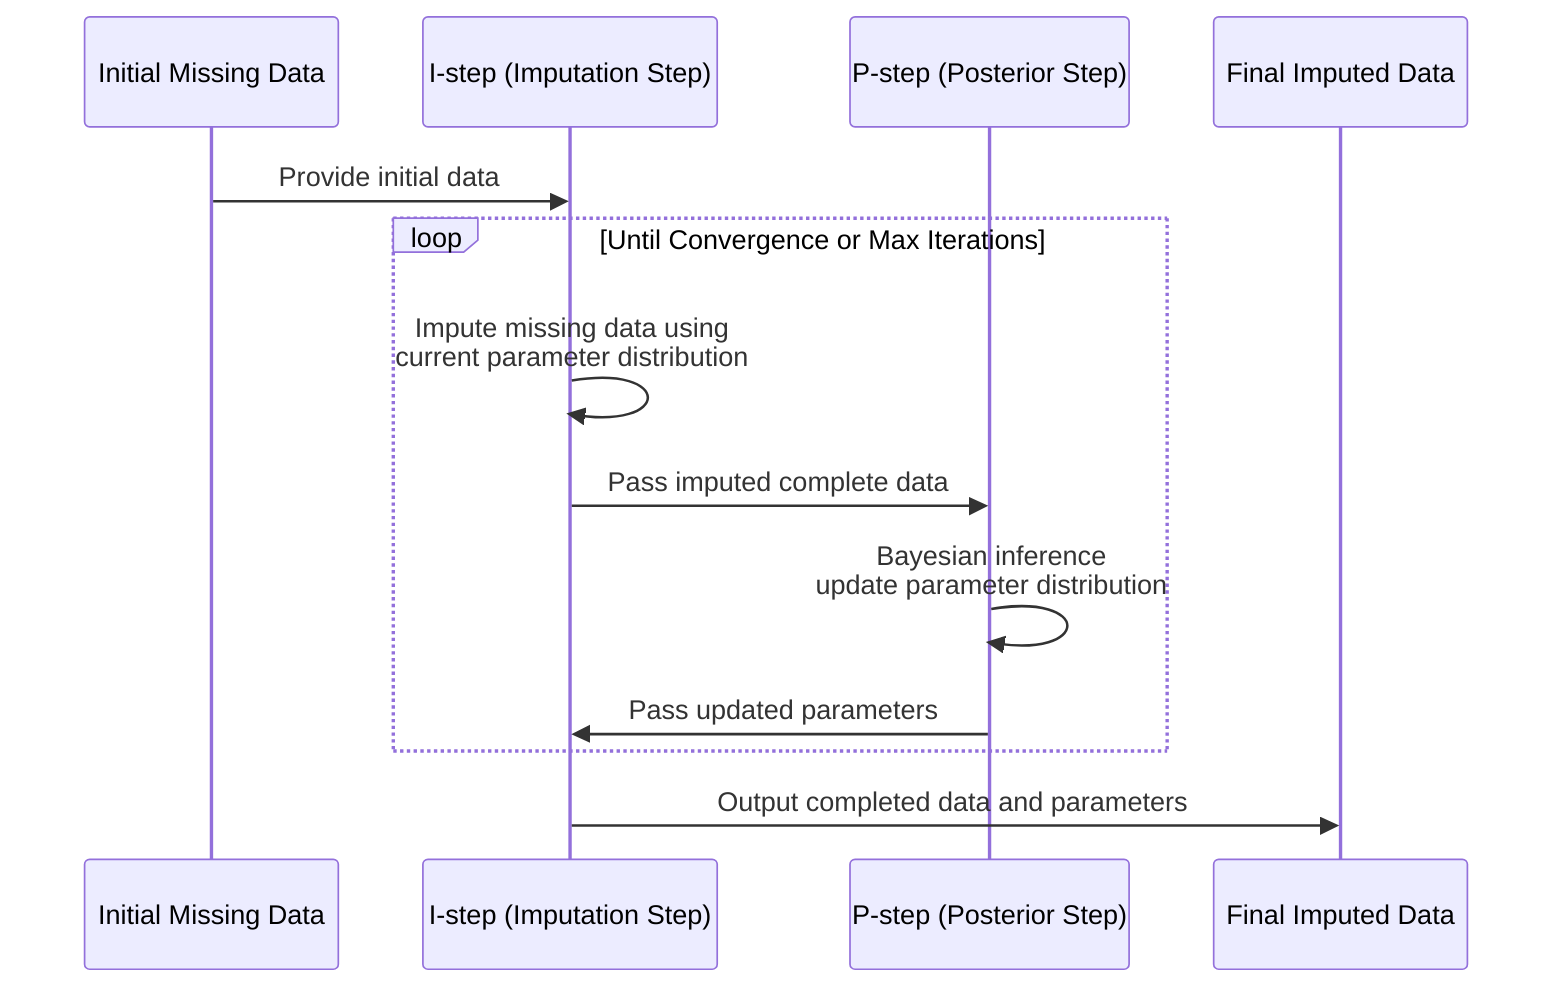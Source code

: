 sequenceDiagram
    participant Data as Initial Missing Data
    participant Istep as I-step (Imputation Step)
    participant Pstep as P-step (Posterior Step)
    participant Output as Final Imputed Data

    Data->>Istep: Provide initial data
    loop Until Convergence or Max Iterations
        Istep->>Istep: Impute missing data using<br>current parameter distribution
        Istep->>Pstep: Pass imputed complete data
        Pstep->>Pstep: Bayesian inference<br>update parameter distribution
        Pstep->>Istep: Pass updated parameters
    end
    Istep->>Output: Output completed data and parameters